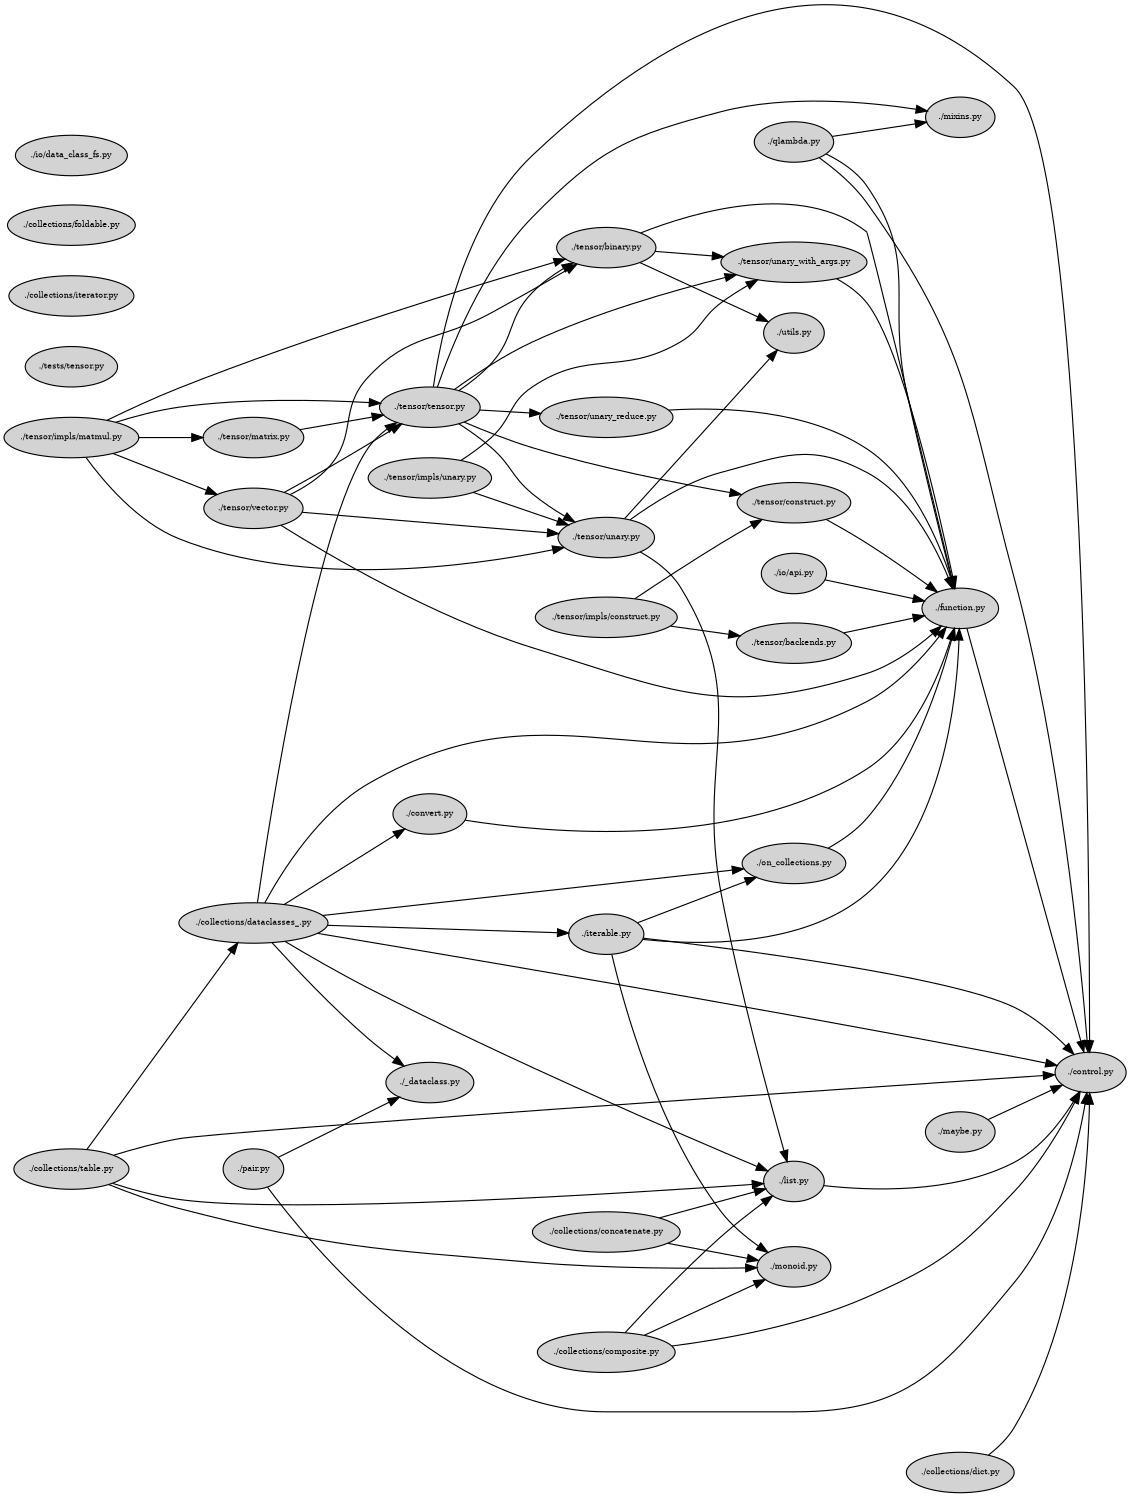 strict digraph "dependencies" {
ratio = fill;node [style = filled];graph [rankdir = "LR",overlap = "scale", size = "8,10", ratio = "fill", fontsize = "16", fontname = "Helvetica",clusterrank = "local"];node [fontsize=7,shape=ellipse];"./function.py"   [style = filled];
"./function.py" -> "./control.py"
"./mixins.py"   [style = filled];
"./monoid.py"   [style = filled];
"./control.py"   [style = filled];
"./on_collections.py"   [style = filled];
"./on_collections.py" -> "./function.py"
"./pair.py"   [style = filled];
"./pair.py" -> "./control.py"
"./pair.py" -> "./_dataclass.py"
"./qlambda.py"   [style = filled];
"./qlambda.py" -> "./function.py"
"./qlambda.py" -> "./control.py"
"./qlambda.py" -> "./mixins.py"
"./list.py"   [style = filled];
"./list.py" -> "./control.py"
"./_dataclass.py"   [style = filled];
"./convert.py"   [style = filled];
"./convert.py" -> "./function.py"
"./iterable.py"   [style = filled];
"./iterable.py" -> "./control.py"
"./iterable.py" -> "./monoid.py"
"./iterable.py" -> "./function.py"
"./iterable.py" -> "./on_collections.py"
"./utils.py"   [style = filled];
"./maybe.py"   [style = filled];
"./maybe.py" -> "./control.py"
"./tests/tensor.py"   [style = filled];
"./collections/dataclasses_.py"   [style = filled];
"./collections/dataclasses_.py" -> "./control.py"
"./collections/dataclasses_.py" -> "./list.py"
"./collections/dataclasses_.py" -> "./iterable.py"
"./collections/dataclasses_.py" -> "./function.py"
"./collections/dataclasses_.py" -> "./on_collections.py"
"./collections/dataclasses_.py" -> "./_dataclass.py"
"./collections/dataclasses_.py" -> "./convert.py"
"./collections/dataclasses_.py" -> "./tensor/tensor.py"
"./collections/table.py"   [style = filled];
"./collections/table.py" -> "./control.py"
"./collections/table.py" -> "./monoid.py"
"./collections/table.py" -> "./collections/dataclasses_.py"
"./collections/table.py" -> "./list.py"
"./collections/iterator.py"   [style = filled];
"./collections/concatenate.py"   [style = filled];
"./collections/concatenate.py" -> "./monoid.py"
"./collections/concatenate.py" -> "./list.py"
"./collections/dict.py"   [style = filled];
"./collections/dict.py" -> "./control.py"
"./collections/composite.py"   [style = filled];
"./collections/composite.py" -> "./control.py"
"./collections/composite.py" -> "./monoid.py"
"./collections/composite.py" -> "./list.py"
"./collections/foldable.py"   [style = filled];
"./tensor/unary_reduce.py"   [style = filled];
"./tensor/unary_reduce.py" -> "./function.py"
"./tensor/matrix.py"   [style = filled];
"./tensor/matrix.py" -> "./tensor/tensor.py"
"./tensor/unary_with_args.py"   [style = filled];
"./tensor/unary_with_args.py" -> "./function.py"
"./tensor/construct.py"   [style = filled];
"./tensor/construct.py" -> "./function.py"
"./tensor/binary.py"   [style = filled];
"./tensor/binary.py" -> "./function.py"
"./tensor/binary.py" -> "./utils.py"
"./tensor/binary.py" -> "./tensor/unary_with_args.py"
"./tensor/backends.py"   [style = filled];
"./tensor/backends.py" -> "./function.py"
"./tensor/vector.py"   [style = filled];
"./tensor/vector.py" -> "./tensor/tensor.py"
"./tensor/vector.py" -> "./tensor/binary.py"
"./tensor/vector.py" -> "./tensor/unary.py"
"./tensor/vector.py" -> "./function.py"
"./tensor/tensor.py"   [style = filled];
"./tensor/tensor.py" -> "./control.py"
"./tensor/tensor.py" -> "./mixins.py"
"./tensor/tensor.py" -> "./tensor/binary.py"
"./tensor/tensor.py" -> "./tensor/unary.py"
"./tensor/tensor.py" -> "./tensor/unary_reduce.py"
"./tensor/tensor.py" -> "./tensor/unary_with_args.py"
"./tensor/tensor.py" -> "./tensor/construct.py"
"./tensor/unary.py"   [style = filled];
"./tensor/unary.py" -> "./list.py"
"./tensor/unary.py" -> "./function.py"
"./tensor/unary.py" -> "./utils.py"
"./tensor/impls/matmul.py"   [style = filled];
"./tensor/impls/matmul.py" -> "./tensor/binary.py"
"./tensor/impls/matmul.py" -> "./tensor/matrix.py"
"./tensor/impls/matmul.py" -> "./tensor/vector.py"
"./tensor/impls/matmul.py" -> "./tensor/tensor.py"
"./tensor/impls/matmul.py" -> "./tensor/unary.py"
"./tensor/impls/construct.py"   [style = filled];
"./tensor/impls/construct.py" -> "./tensor/backends.py"
"./tensor/impls/construct.py" -> "./tensor/construct.py"
"./tensor/impls/unary.py"   [style = filled];
"./tensor/impls/unary.py" -> "./tensor/unary_with_args.py"
"./tensor/impls/unary.py" -> "./tensor/unary.py"
"./io/api.py"   [style = filled];
"./io/api.py" -> "./function.py"
"./io/data_class_fs.py"   [style = filled];
}
